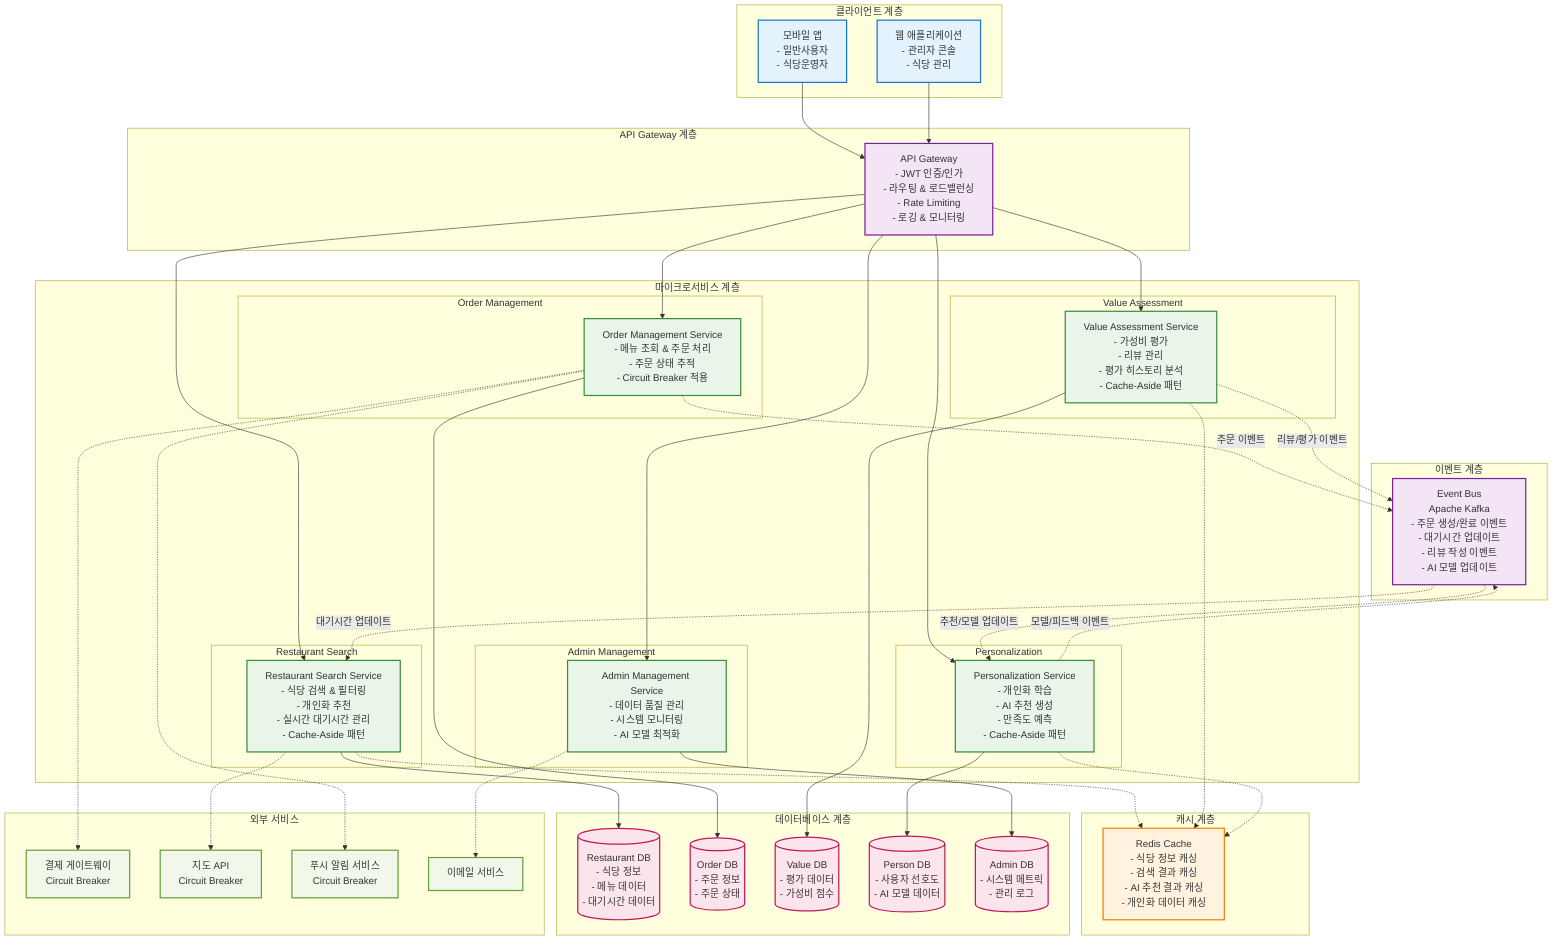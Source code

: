 graph TB
    %% 클라이언트 계층
    subgraph "클라이언트 계층"
        MobileApp[모바일 앱<br/>- 일반사용자<br/>- 식당운영자]
        WebApp[웹 애플리케이션<br/>- 관리자 콘솔<br/>- 식당 관리]
    end

    %% API Gateway
    subgraph "API Gateway 계층"
        Gateway[API Gateway<br/>- JWT 인증/인가<br/>- 라우팅 & 로드밸런싱<br/>- Rate Limiting<br/>- 로깅 & 모니터링]
    end

    %% 마이크로서비스 계층
    subgraph "마이크로서비스 계층"
        subgraph "Restaurant Search"
            RestaurantSvc[Restaurant Search Service<br/>- 식당 검색 & 필터링<br/>- 개인화 추천<br/>- 실시간 대기시간 관리<br/>- Cache-Aside 패턴]
        end

        subgraph "Order Management"
            OrderSvc[Order Management Service<br/>- 메뉴 조회 & 주문 처리<br/>- 주문 상태 추적<br/>- Circuit Breaker 적용]
        end

        subgraph "Value Assessment"
            ValueSvc[Value Assessment Service<br/>- 가성비 평가<br/>- 리뷰 관리<br/>- 평가 히스토리 분석<br/>- Cache-Aside 패턴]
        end

        subgraph "Personalization"
            PersonSvc[Personalization Service<br/>- 개인화 학습<br/>- AI 추천 생성<br/>- 만족도 예측<br/>- Cache-Aside 패턴]
        end

        subgraph "Admin Management"
            AdminSvc[Admin Management Service<br/>- 데이터 품질 관리<br/>- 시스템 모니터링<br/>- AI 모델 최적화]
        end
    end

    %% 이벤트 버스
    subgraph "이벤트 계층"
        EventBus[Event Bus<br/>Apache Kafka<br/>- 주문 생성/완료 이벤트<br/>- 대기시간 업데이트<br/>- 리뷰 작성 이벤트<br/>- AI 모델 업데이트]
    end

    %% 캐시 계층
    subgraph "캐시 계층"
        Redis[Redis Cache<br/>- 식당 정보 캐싱<br/>- 검색 결과 캐싱<br/>- AI 추천 결과 캐싱<br/>- 개인화 데이터 캐싱]
    end

    %% 데이터베이스 계층
    subgraph "데이터베이스 계층"
        RestaurantDB[(Restaurant DB<br/>- 식당 정보<br/>- 메뉴 데이터<br/>- 대기시간 데이터)]
        OrderDB[(Order DB<br/>- 주문 정보<br/>- 주문 상태)]
        ValueDB[(Value DB<br/>- 평가 데이터<br/>- 가성비 점수)]
        PersonDB[(Person DB<br/>- 사용자 선호도<br/>- AI 모델 데이터)]
        AdminDB[(Admin DB<br/>- 시스템 메트릭<br/>- 관리 로그)]
    end

    %% 외부 서비스
    subgraph "외부 서비스"
        PaymentGW[결제 게이트웨이<br/>Circuit Breaker]
        MapAPI[지도 API<br/>Circuit Breaker]
        PushSvc[푸시 알림 서비스<br/>Circuit Breaker]
        EmailSvc[이메일 서비스]
    end

    %% 클라이언트 → API Gateway 연결
    MobileApp --> Gateway
    WebApp --> Gateway

    %% API Gateway → 마이크로서비스 연결 (동기)
    Gateway --> RestaurantSvc
    Gateway --> OrderSvc
    Gateway --> ValueSvc
    Gateway --> PersonSvc
    Gateway --> AdminSvc

    %% 마이크로서비스 → 캐시 연결 (Cache-Aside)
    RestaurantSvc -.-> Redis
    ValueSvc -.-> Redis
    PersonSvc -.-> Redis

    %% 마이크로서비스 → 데이터베이스 연결
    RestaurantSvc --> RestaurantDB
    OrderSvc --> OrderDB
    ValueSvc --> ValueDB
    PersonSvc --> PersonDB
    AdminSvc --> AdminDB

    %% 이벤트 기반 비동기 통신 (점선 화살표 사용)
    OrderSvc -.->|주문 이벤트| EventBus
    ValueSvc -.->|리뷰/평가 이벤트| EventBus
    PersonSvc -.->|모델/피드백 이벤트| EventBus
    EventBus -.->|대기시간 업데이트| RestaurantSvc
    EventBus -.->|추천/모델 업데이트| PersonSvc

    %% 외부 서비스 연동 (Circuit Breaker 적용)
    OrderSvc -.-> PaymentGW
    RestaurantSvc -.-> MapAPI
    OrderSvc -.-> PushSvc
    AdminSvc -.-> EmailSvc

    %% 스타일링
    classDef client fill:#e3f2fd,stroke:#1976d2,stroke-width:2px
    classDef gateway fill:#f3e5f5,stroke:#7b1fa2,stroke-width:2px
    classDef service fill:#e8f5e8,stroke:#388e3c,stroke-width:2px
    classDef cache fill:#fff3e0,stroke:#f57c00,stroke-width:2px
    classDef database fill:#fce4ec,stroke:#c2185b,stroke-width:2px
    classDef external fill:#f1f8e9,stroke:#689f38,stroke-width:2px
    classDef event fill:#f3e5f5,stroke:#7b1fa2,stroke-width:2px

    class MobileApp,WebApp client
    class Gateway gateway
    class RestaurantSvc,OrderSvc,ValueSvc,PersonSvc,AdminSvc service
    class Redis cache
    class RestaurantDB,OrderDB,ValueDB,PersonDB,AdminDB database
    class PaymentGW,MapAPI,PushSvc,EmailSvc external
    class EventBus event